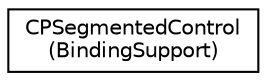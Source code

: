 digraph "Graphical Class Hierarchy"
{
  edge [fontname="Helvetica",fontsize="10",labelfontname="Helvetica",labelfontsize="10"];
  node [fontname="Helvetica",fontsize="10",shape=record];
  rankdir="LR";
  Node1 [label="CPSegmentedControl\l(BindingSupport)",height=0.2,width=0.4,color="black", fillcolor="white", style="filled",URL="$category_c_p_segmented_control_07_binding_support_08.html"];
}
